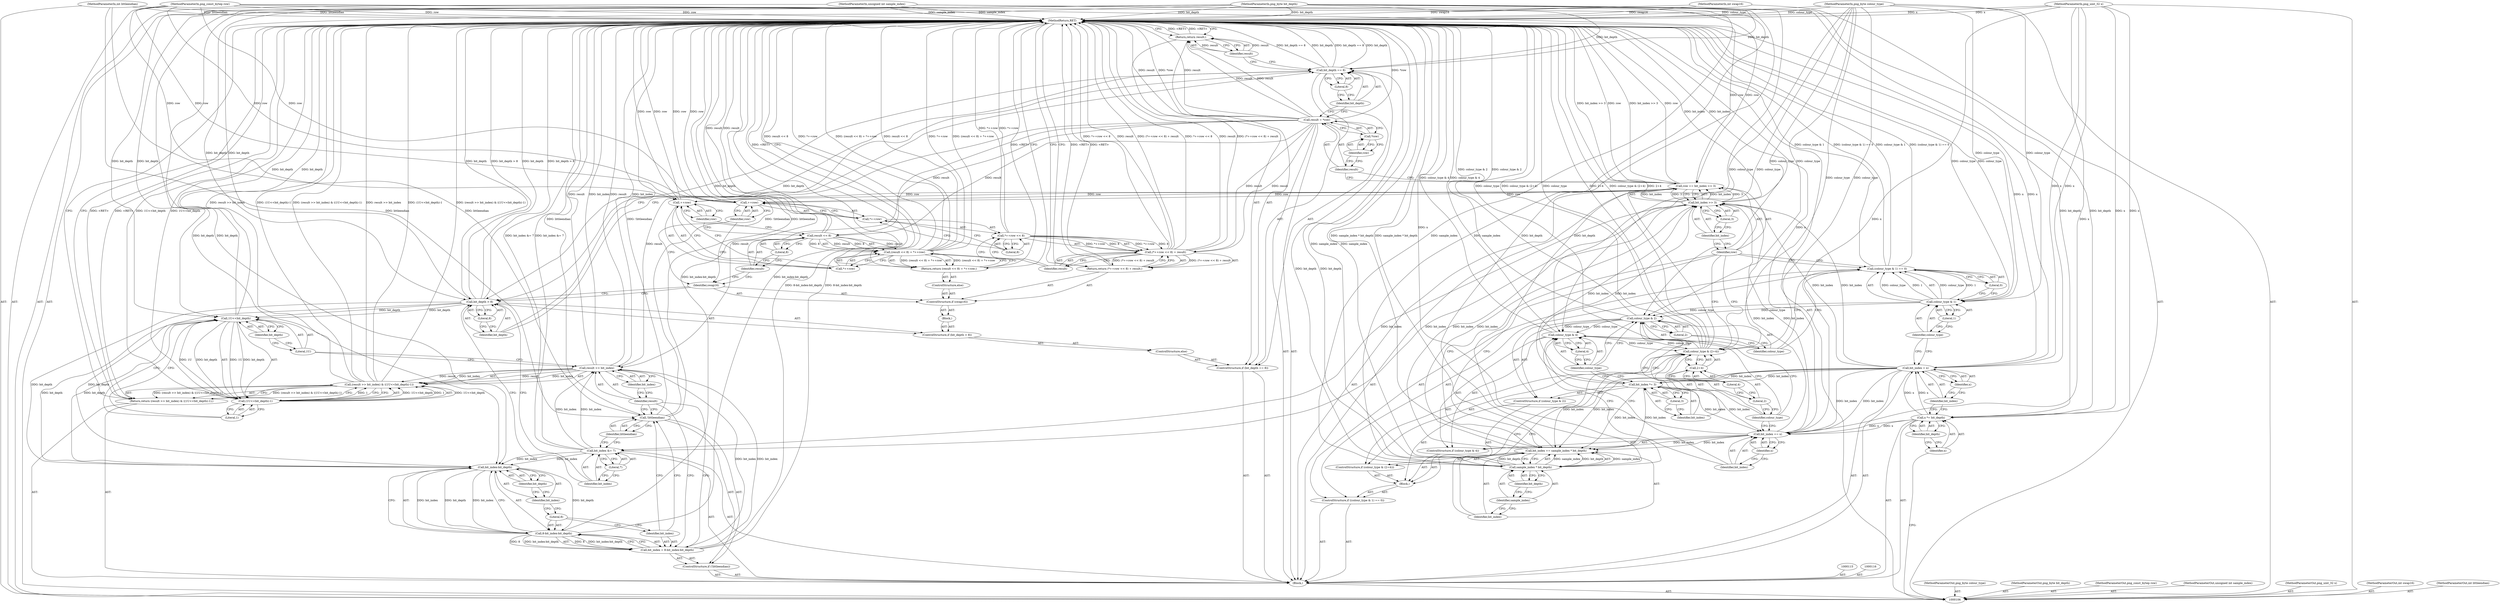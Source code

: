 digraph "0_Android_9d4853418ab2f754c2b63e091c29c5529b8b86ca_126" {
"1000218" [label="(MethodReturn,RET)"];
"1000108" [label="(MethodParameterIn,png_byte colour_type)"];
"1000299" [label="(MethodParameterOut,png_byte colour_type)"];
"1000109" [label="(MethodParameterIn,png_byte bit_depth)"];
"1000300" [label="(MethodParameterOut,png_byte bit_depth)"];
"1000107" [label="(MethodParameterIn,png_const_bytep row)"];
"1000298" [label="(MethodParameterOut,png_const_bytep row)"];
"1000123" [label="(ControlStructure,if ((colour_type & 1) == 0))"];
"1000127" [label="(Literal,1)"];
"1000128" [label="(Literal,0)"];
"1000124" [label="(Call,(colour_type & 1) == 0)"];
"1000125" [label="(Call,colour_type & 1)"];
"1000126" [label="(Identifier,colour_type)"];
"1000129" [label="(Block,)"];
"1000130" [label="(ControlStructure,if (colour_type & 2))"];
"1000133" [label="(Literal,2)"];
"1000131" [label="(Call,colour_type & 2)"];
"1000132" [label="(Identifier,colour_type)"];
"1000136" [label="(Literal,3)"];
"1000134" [label="(Call,bit_index *= 3)"];
"1000135" [label="(Identifier,bit_index)"];
"1000137" [label="(ControlStructure,if (colour_type & 4))"];
"1000140" [label="(Literal,4)"];
"1000138" [label="(Call,colour_type & 4)"];
"1000139" [label="(Identifier,colour_type)"];
"1000143" [label="(Identifier,x)"];
"1000141" [label="(Call,bit_index += x)"];
"1000142" [label="(Identifier,bit_index)"];
"1000144" [label="(ControlStructure,if (colour_type & (2+4)))"];
"1000147" [label="(Call,2+4)"];
"1000148" [label="(Literal,2)"];
"1000149" [label="(Literal,4)"];
"1000145" [label="(Call,colour_type & (2+4))"];
"1000146" [label="(Identifier,colour_type)"];
"1000111" [label="(MethodParameterIn,unsigned int sample_index)"];
"1000302" [label="(MethodParameterOut,unsigned int sample_index)"];
"1000110" [label="(MethodParameterIn,png_uint_32 x)"];
"1000301" [label="(MethodParameterOut,png_uint_32 x)"];
"1000112" [label="(MethodParameterIn,int swap16)"];
"1000303" [label="(MethodParameterOut,int swap16)"];
"1000113" [label="(MethodParameterIn,int littleendian)"];
"1000304" [label="(MethodParameterOut,int littleendian)"];
"1000152" [label="(Call,sample_index * bit_depth)"];
"1000153" [label="(Identifier,sample_index)"];
"1000154" [label="(Identifier,bit_depth)"];
"1000150" [label="(Call,bit_index += sample_index * bit_depth)"];
"1000151" [label="(Identifier,bit_index)"];
"1000157" [label="(Call,bit_index >> 3)"];
"1000158" [label="(Identifier,bit_index)"];
"1000159" [label="(Literal,3)"];
"1000155" [label="(Call,row += bit_index >> 3)"];
"1000156" [label="(Identifier,row)"];
"1000162" [label="(Call,*row)"];
"1000163" [label="(Identifier,row)"];
"1000160" [label="(Call,result = *row)"];
"1000161" [label="(Identifier,result)"];
"1000164" [label="(ControlStructure,if (bit_depth == 8))"];
"1000167" [label="(Literal,8)"];
"1000165" [label="(Call,bit_depth == 8)"];
"1000166" [label="(Identifier,bit_depth)"];
"1000169" [label="(Identifier,result)"];
"1000168" [label="(Return,return result;)"];
"1000114" [label="(Block,)"];
"1000172" [label="(Call,bit_depth > 8)"];
"1000173" [label="(Identifier,bit_depth)"];
"1000174" [label="(Literal,8)"];
"1000170" [label="(ControlStructure,else)"];
"1000171" [label="(ControlStructure,if (bit_depth > 8))"];
"1000175" [label="(Block,)"];
"1000177" [label="(Identifier,swap16)"];
"1000176" [label="(ControlStructure,if (swap16))"];
"1000179" [label="(Call,(*++row << 8) + result)"];
"1000180" [label="(Call,*++row << 8)"];
"1000181" [label="(Call,*++row)"];
"1000182" [label="(Call,++row)"];
"1000183" [label="(Identifier,row)"];
"1000184" [label="(Literal,8)"];
"1000185" [label="(Identifier,result)"];
"1000178" [label="(Return,return (*++row << 8) + result;)"];
"1000186" [label="(ControlStructure,else)"];
"1000188" [label="(Call,(result << 8) + *++row)"];
"1000189" [label="(Call,result << 8)"];
"1000190" [label="(Identifier,result)"];
"1000191" [label="(Literal,8)"];
"1000192" [label="(Call,*++row)"];
"1000193" [label="(Call,++row)"];
"1000194" [label="(Identifier,row)"];
"1000187" [label="(Return,return (result << 8) + *++row;)"];
"1000197" [label="(Literal,7)"];
"1000195" [label="(Call,bit_index &= 7)"];
"1000196" [label="(Identifier,bit_index)"];
"1000198" [label="(ControlStructure,if (!littleendian))"];
"1000199" [label="(Call,!littleendian)"];
"1000200" [label="(Identifier,littleendian)"];
"1000203" [label="(Call,8-bit_index-bit_depth)"];
"1000204" [label="(Literal,8)"];
"1000205" [label="(Call,bit_index-bit_depth)"];
"1000206" [label="(Identifier,bit_index)"];
"1000207" [label="(Identifier,bit_depth)"];
"1000201" [label="(Call,bit_index = 8-bit_index-bit_depth)"];
"1000202" [label="(Identifier,bit_index)"];
"1000209" [label="(Call,(result >> bit_index) & ((1U<<bit_depth)-1))"];
"1000210" [label="(Call,result >> bit_index)"];
"1000211" [label="(Identifier,result)"];
"1000212" [label="(Identifier,bit_index)"];
"1000208" [label="(Return,return (result >> bit_index) & ((1U<<bit_depth)-1);)"];
"1000213" [label="(Call,(1U<<bit_depth)-1)"];
"1000214" [label="(Call,1U<<bit_depth)"];
"1000215" [label="(Literal,1U)"];
"1000216" [label="(Identifier,bit_depth)"];
"1000217" [label="(Literal,1)"];
"1000117" [label="(Call,x *= bit_depth)"];
"1000118" [label="(Identifier,x)"];
"1000119" [label="(Identifier,bit_depth)"];
"1000122" [label="(Identifier,x)"];
"1000120" [label="(Call,bit_index = x)"];
"1000121" [label="(Identifier,bit_index)"];
"1000218" -> "1000106"  [label="AST: "];
"1000218" -> "1000168"  [label="CFG: "];
"1000218" -> "1000178"  [label="CFG: "];
"1000218" -> "1000187"  [label="CFG: "];
"1000218" -> "1000208"  [label="CFG: "];
"1000187" -> "1000218"  [label="DDG: <RET>"];
"1000168" -> "1000218"  [label="DDG: <RET>"];
"1000125" -> "1000218"  [label="DDG: colour_type"];
"1000172" -> "1000218"  [label="DDG: bit_depth > 8"];
"1000172" -> "1000218"  [label="DDG: bit_depth"];
"1000179" -> "1000218"  [label="DDG: result"];
"1000179" -> "1000218"  [label="DDG: (*++row << 8) + result"];
"1000179" -> "1000218"  [label="DDG: *++row << 8"];
"1000189" -> "1000218"  [label="DDG: result"];
"1000180" -> "1000218"  [label="DDG: *++row"];
"1000152" -> "1000218"  [label="DDG: sample_index"];
"1000112" -> "1000218"  [label="DDG: swap16"];
"1000210" -> "1000218"  [label="DDG: bit_index"];
"1000210" -> "1000218"  [label="DDG: result"];
"1000199" -> "1000218"  [label="DDG: !littleendian"];
"1000199" -> "1000218"  [label="DDG: littleendian"];
"1000203" -> "1000218"  [label="DDG: bit_index-bit_depth"];
"1000109" -> "1000218"  [label="DDG: bit_depth"];
"1000188" -> "1000218"  [label="DDG: (result << 8) + *++row"];
"1000188" -> "1000218"  [label="DDG: result << 8"];
"1000188" -> "1000218"  [label="DDG: *++row"];
"1000124" -> "1000218"  [label="DDG: colour_type & 1"];
"1000124" -> "1000218"  [label="DDG: (colour_type & 1) == 0"];
"1000193" -> "1000218"  [label="DDG: row"];
"1000108" -> "1000218"  [label="DDG: colour_type"];
"1000209" -> "1000218"  [label="DDG: (result >> bit_index) & ((1U<<bit_depth)-1)"];
"1000209" -> "1000218"  [label="DDG: result >> bit_index"];
"1000209" -> "1000218"  [label="DDG: (1U<<bit_depth)-1"];
"1000107" -> "1000218"  [label="DDG: row"];
"1000214" -> "1000218"  [label="DDG: bit_depth"];
"1000155" -> "1000218"  [label="DDG: bit_index >> 3"];
"1000155" -> "1000218"  [label="DDG: row"];
"1000213" -> "1000218"  [label="DDG: 1U<<bit_depth"];
"1000165" -> "1000218"  [label="DDG: bit_depth"];
"1000165" -> "1000218"  [label="DDG: bit_depth == 8"];
"1000195" -> "1000218"  [label="DDG: bit_index &= 7"];
"1000150" -> "1000218"  [label="DDG: sample_index * bit_depth"];
"1000157" -> "1000218"  [label="DDG: bit_index"];
"1000201" -> "1000218"  [label="DDG: 8-bit_index-bit_depth"];
"1000113" -> "1000218"  [label="DDG: littleendian"];
"1000110" -> "1000218"  [label="DDG: x"];
"1000141" -> "1000218"  [label="DDG: x"];
"1000120" -> "1000218"  [label="DDG: x"];
"1000145" -> "1000218"  [label="DDG: colour_type & (2+4)"];
"1000145" -> "1000218"  [label="DDG: colour_type"];
"1000145" -> "1000218"  [label="DDG: 2+4"];
"1000138" -> "1000218"  [label="DDG: colour_type & 4"];
"1000160" -> "1000218"  [label="DDG: *row"];
"1000160" -> "1000218"  [label="DDG: result"];
"1000182" -> "1000218"  [label="DDG: row"];
"1000111" -> "1000218"  [label="DDG: sample_index"];
"1000131" -> "1000218"  [label="DDG: colour_type & 2"];
"1000208" -> "1000218"  [label="DDG: <RET>"];
"1000178" -> "1000218"  [label="DDG: <RET>"];
"1000108" -> "1000106"  [label="AST: "];
"1000108" -> "1000218"  [label="DDG: colour_type"];
"1000108" -> "1000125"  [label="DDG: colour_type"];
"1000108" -> "1000131"  [label="DDG: colour_type"];
"1000108" -> "1000138"  [label="DDG: colour_type"];
"1000108" -> "1000145"  [label="DDG: colour_type"];
"1000299" -> "1000106"  [label="AST: "];
"1000109" -> "1000106"  [label="AST: "];
"1000109" -> "1000218"  [label="DDG: bit_depth"];
"1000109" -> "1000117"  [label="DDG: bit_depth"];
"1000109" -> "1000152"  [label="DDG: bit_depth"];
"1000109" -> "1000165"  [label="DDG: bit_depth"];
"1000109" -> "1000172"  [label="DDG: bit_depth"];
"1000109" -> "1000205"  [label="DDG: bit_depth"];
"1000109" -> "1000214"  [label="DDG: bit_depth"];
"1000300" -> "1000106"  [label="AST: "];
"1000107" -> "1000106"  [label="AST: "];
"1000107" -> "1000218"  [label="DDG: row"];
"1000107" -> "1000155"  [label="DDG: row"];
"1000107" -> "1000182"  [label="DDG: row"];
"1000107" -> "1000193"  [label="DDG: row"];
"1000298" -> "1000106"  [label="AST: "];
"1000123" -> "1000114"  [label="AST: "];
"1000124" -> "1000123"  [label="AST: "];
"1000129" -> "1000123"  [label="AST: "];
"1000127" -> "1000125"  [label="AST: "];
"1000127" -> "1000126"  [label="CFG: "];
"1000125" -> "1000127"  [label="CFG: "];
"1000128" -> "1000124"  [label="AST: "];
"1000128" -> "1000125"  [label="CFG: "];
"1000124" -> "1000128"  [label="CFG: "];
"1000124" -> "1000123"  [label="AST: "];
"1000124" -> "1000128"  [label="CFG: "];
"1000125" -> "1000124"  [label="AST: "];
"1000128" -> "1000124"  [label="AST: "];
"1000132" -> "1000124"  [label="CFG: "];
"1000156" -> "1000124"  [label="CFG: "];
"1000124" -> "1000218"  [label="DDG: colour_type & 1"];
"1000124" -> "1000218"  [label="DDG: (colour_type & 1) == 0"];
"1000125" -> "1000124"  [label="DDG: colour_type"];
"1000125" -> "1000124"  [label="DDG: 1"];
"1000125" -> "1000124"  [label="AST: "];
"1000125" -> "1000127"  [label="CFG: "];
"1000126" -> "1000125"  [label="AST: "];
"1000127" -> "1000125"  [label="AST: "];
"1000128" -> "1000125"  [label="CFG: "];
"1000125" -> "1000218"  [label="DDG: colour_type"];
"1000125" -> "1000124"  [label="DDG: colour_type"];
"1000125" -> "1000124"  [label="DDG: 1"];
"1000108" -> "1000125"  [label="DDG: colour_type"];
"1000125" -> "1000131"  [label="DDG: colour_type"];
"1000126" -> "1000125"  [label="AST: "];
"1000126" -> "1000120"  [label="CFG: "];
"1000127" -> "1000126"  [label="CFG: "];
"1000129" -> "1000123"  [label="AST: "];
"1000130" -> "1000129"  [label="AST: "];
"1000137" -> "1000129"  [label="AST: "];
"1000144" -> "1000129"  [label="AST: "];
"1000130" -> "1000129"  [label="AST: "];
"1000131" -> "1000130"  [label="AST: "];
"1000134" -> "1000130"  [label="AST: "];
"1000133" -> "1000131"  [label="AST: "];
"1000133" -> "1000132"  [label="CFG: "];
"1000131" -> "1000133"  [label="CFG: "];
"1000131" -> "1000130"  [label="AST: "];
"1000131" -> "1000133"  [label="CFG: "];
"1000132" -> "1000131"  [label="AST: "];
"1000133" -> "1000131"  [label="AST: "];
"1000135" -> "1000131"  [label="CFG: "];
"1000139" -> "1000131"  [label="CFG: "];
"1000131" -> "1000218"  [label="DDG: colour_type & 2"];
"1000125" -> "1000131"  [label="DDG: colour_type"];
"1000108" -> "1000131"  [label="DDG: colour_type"];
"1000131" -> "1000138"  [label="DDG: colour_type"];
"1000132" -> "1000131"  [label="AST: "];
"1000132" -> "1000124"  [label="CFG: "];
"1000133" -> "1000132"  [label="CFG: "];
"1000136" -> "1000134"  [label="AST: "];
"1000136" -> "1000135"  [label="CFG: "];
"1000134" -> "1000136"  [label="CFG: "];
"1000134" -> "1000130"  [label="AST: "];
"1000134" -> "1000136"  [label="CFG: "];
"1000135" -> "1000134"  [label="AST: "];
"1000136" -> "1000134"  [label="AST: "];
"1000139" -> "1000134"  [label="CFG: "];
"1000120" -> "1000134"  [label="DDG: bit_index"];
"1000134" -> "1000141"  [label="DDG: bit_index"];
"1000134" -> "1000150"  [label="DDG: bit_index"];
"1000134" -> "1000157"  [label="DDG: bit_index"];
"1000135" -> "1000134"  [label="AST: "];
"1000135" -> "1000131"  [label="CFG: "];
"1000136" -> "1000135"  [label="CFG: "];
"1000137" -> "1000129"  [label="AST: "];
"1000138" -> "1000137"  [label="AST: "];
"1000141" -> "1000137"  [label="AST: "];
"1000140" -> "1000138"  [label="AST: "];
"1000140" -> "1000139"  [label="CFG: "];
"1000138" -> "1000140"  [label="CFG: "];
"1000138" -> "1000137"  [label="AST: "];
"1000138" -> "1000140"  [label="CFG: "];
"1000139" -> "1000138"  [label="AST: "];
"1000140" -> "1000138"  [label="AST: "];
"1000142" -> "1000138"  [label="CFG: "];
"1000146" -> "1000138"  [label="CFG: "];
"1000138" -> "1000218"  [label="DDG: colour_type & 4"];
"1000131" -> "1000138"  [label="DDG: colour_type"];
"1000108" -> "1000138"  [label="DDG: colour_type"];
"1000138" -> "1000145"  [label="DDG: colour_type"];
"1000139" -> "1000138"  [label="AST: "];
"1000139" -> "1000134"  [label="CFG: "];
"1000139" -> "1000131"  [label="CFG: "];
"1000140" -> "1000139"  [label="CFG: "];
"1000143" -> "1000141"  [label="AST: "];
"1000143" -> "1000142"  [label="CFG: "];
"1000141" -> "1000143"  [label="CFG: "];
"1000141" -> "1000137"  [label="AST: "];
"1000141" -> "1000143"  [label="CFG: "];
"1000142" -> "1000141"  [label="AST: "];
"1000143" -> "1000141"  [label="AST: "];
"1000146" -> "1000141"  [label="CFG: "];
"1000141" -> "1000218"  [label="DDG: x"];
"1000110" -> "1000141"  [label="DDG: x"];
"1000117" -> "1000141"  [label="DDG: x"];
"1000120" -> "1000141"  [label="DDG: bit_index"];
"1000134" -> "1000141"  [label="DDG: bit_index"];
"1000141" -> "1000150"  [label="DDG: bit_index"];
"1000141" -> "1000157"  [label="DDG: bit_index"];
"1000142" -> "1000141"  [label="AST: "];
"1000142" -> "1000138"  [label="CFG: "];
"1000143" -> "1000142"  [label="CFG: "];
"1000144" -> "1000129"  [label="AST: "];
"1000145" -> "1000144"  [label="AST: "];
"1000150" -> "1000144"  [label="AST: "];
"1000147" -> "1000145"  [label="AST: "];
"1000147" -> "1000149"  [label="CFG: "];
"1000148" -> "1000147"  [label="AST: "];
"1000149" -> "1000147"  [label="AST: "];
"1000145" -> "1000147"  [label="CFG: "];
"1000148" -> "1000147"  [label="AST: "];
"1000148" -> "1000146"  [label="CFG: "];
"1000149" -> "1000148"  [label="CFG: "];
"1000149" -> "1000147"  [label="AST: "];
"1000149" -> "1000148"  [label="CFG: "];
"1000147" -> "1000149"  [label="CFG: "];
"1000145" -> "1000144"  [label="AST: "];
"1000145" -> "1000147"  [label="CFG: "];
"1000146" -> "1000145"  [label="AST: "];
"1000147" -> "1000145"  [label="AST: "];
"1000151" -> "1000145"  [label="CFG: "];
"1000156" -> "1000145"  [label="CFG: "];
"1000145" -> "1000218"  [label="DDG: colour_type & (2+4)"];
"1000145" -> "1000218"  [label="DDG: colour_type"];
"1000145" -> "1000218"  [label="DDG: 2+4"];
"1000138" -> "1000145"  [label="DDG: colour_type"];
"1000108" -> "1000145"  [label="DDG: colour_type"];
"1000146" -> "1000145"  [label="AST: "];
"1000146" -> "1000141"  [label="CFG: "];
"1000146" -> "1000138"  [label="CFG: "];
"1000148" -> "1000146"  [label="CFG: "];
"1000111" -> "1000106"  [label="AST: "];
"1000111" -> "1000218"  [label="DDG: sample_index"];
"1000111" -> "1000152"  [label="DDG: sample_index"];
"1000302" -> "1000106"  [label="AST: "];
"1000110" -> "1000106"  [label="AST: "];
"1000110" -> "1000218"  [label="DDG: x"];
"1000110" -> "1000117"  [label="DDG: x"];
"1000110" -> "1000120"  [label="DDG: x"];
"1000110" -> "1000141"  [label="DDG: x"];
"1000301" -> "1000106"  [label="AST: "];
"1000112" -> "1000106"  [label="AST: "];
"1000112" -> "1000218"  [label="DDG: swap16"];
"1000303" -> "1000106"  [label="AST: "];
"1000113" -> "1000106"  [label="AST: "];
"1000113" -> "1000218"  [label="DDG: littleendian"];
"1000113" -> "1000199"  [label="DDG: littleendian"];
"1000304" -> "1000106"  [label="AST: "];
"1000152" -> "1000150"  [label="AST: "];
"1000152" -> "1000154"  [label="CFG: "];
"1000153" -> "1000152"  [label="AST: "];
"1000154" -> "1000152"  [label="AST: "];
"1000150" -> "1000152"  [label="CFG: "];
"1000152" -> "1000218"  [label="DDG: sample_index"];
"1000152" -> "1000150"  [label="DDG: sample_index"];
"1000152" -> "1000150"  [label="DDG: bit_depth"];
"1000111" -> "1000152"  [label="DDG: sample_index"];
"1000109" -> "1000152"  [label="DDG: bit_depth"];
"1000152" -> "1000165"  [label="DDG: bit_depth"];
"1000153" -> "1000152"  [label="AST: "];
"1000153" -> "1000151"  [label="CFG: "];
"1000154" -> "1000153"  [label="CFG: "];
"1000154" -> "1000152"  [label="AST: "];
"1000154" -> "1000153"  [label="CFG: "];
"1000152" -> "1000154"  [label="CFG: "];
"1000150" -> "1000144"  [label="AST: "];
"1000150" -> "1000152"  [label="CFG: "];
"1000151" -> "1000150"  [label="AST: "];
"1000152" -> "1000150"  [label="AST: "];
"1000156" -> "1000150"  [label="CFG: "];
"1000150" -> "1000218"  [label="DDG: sample_index * bit_depth"];
"1000152" -> "1000150"  [label="DDG: sample_index"];
"1000152" -> "1000150"  [label="DDG: bit_depth"];
"1000141" -> "1000150"  [label="DDG: bit_index"];
"1000120" -> "1000150"  [label="DDG: bit_index"];
"1000134" -> "1000150"  [label="DDG: bit_index"];
"1000150" -> "1000157"  [label="DDG: bit_index"];
"1000151" -> "1000150"  [label="AST: "];
"1000151" -> "1000145"  [label="CFG: "];
"1000153" -> "1000151"  [label="CFG: "];
"1000157" -> "1000155"  [label="AST: "];
"1000157" -> "1000159"  [label="CFG: "];
"1000158" -> "1000157"  [label="AST: "];
"1000159" -> "1000157"  [label="AST: "];
"1000155" -> "1000157"  [label="CFG: "];
"1000157" -> "1000218"  [label="DDG: bit_index"];
"1000157" -> "1000155"  [label="DDG: bit_index"];
"1000157" -> "1000155"  [label="DDG: 3"];
"1000141" -> "1000157"  [label="DDG: bit_index"];
"1000150" -> "1000157"  [label="DDG: bit_index"];
"1000120" -> "1000157"  [label="DDG: bit_index"];
"1000134" -> "1000157"  [label="DDG: bit_index"];
"1000157" -> "1000195"  [label="DDG: bit_index"];
"1000158" -> "1000157"  [label="AST: "];
"1000158" -> "1000156"  [label="CFG: "];
"1000159" -> "1000158"  [label="CFG: "];
"1000159" -> "1000157"  [label="AST: "];
"1000159" -> "1000158"  [label="CFG: "];
"1000157" -> "1000159"  [label="CFG: "];
"1000155" -> "1000114"  [label="AST: "];
"1000155" -> "1000157"  [label="CFG: "];
"1000156" -> "1000155"  [label="AST: "];
"1000157" -> "1000155"  [label="AST: "];
"1000161" -> "1000155"  [label="CFG: "];
"1000155" -> "1000218"  [label="DDG: bit_index >> 3"];
"1000155" -> "1000218"  [label="DDG: row"];
"1000157" -> "1000155"  [label="DDG: bit_index"];
"1000157" -> "1000155"  [label="DDG: 3"];
"1000107" -> "1000155"  [label="DDG: row"];
"1000155" -> "1000182"  [label="DDG: row"];
"1000155" -> "1000193"  [label="DDG: row"];
"1000156" -> "1000155"  [label="AST: "];
"1000156" -> "1000150"  [label="CFG: "];
"1000156" -> "1000145"  [label="CFG: "];
"1000156" -> "1000124"  [label="CFG: "];
"1000158" -> "1000156"  [label="CFG: "];
"1000162" -> "1000160"  [label="AST: "];
"1000162" -> "1000163"  [label="CFG: "];
"1000163" -> "1000162"  [label="AST: "];
"1000160" -> "1000162"  [label="CFG: "];
"1000163" -> "1000162"  [label="AST: "];
"1000163" -> "1000161"  [label="CFG: "];
"1000162" -> "1000163"  [label="CFG: "];
"1000160" -> "1000114"  [label="AST: "];
"1000160" -> "1000162"  [label="CFG: "];
"1000161" -> "1000160"  [label="AST: "];
"1000162" -> "1000160"  [label="AST: "];
"1000166" -> "1000160"  [label="CFG: "];
"1000160" -> "1000218"  [label="DDG: *row"];
"1000160" -> "1000218"  [label="DDG: result"];
"1000160" -> "1000168"  [label="DDG: result"];
"1000160" -> "1000179"  [label="DDG: result"];
"1000160" -> "1000189"  [label="DDG: result"];
"1000160" -> "1000210"  [label="DDG: result"];
"1000161" -> "1000160"  [label="AST: "];
"1000161" -> "1000155"  [label="CFG: "];
"1000163" -> "1000161"  [label="CFG: "];
"1000164" -> "1000114"  [label="AST: "];
"1000165" -> "1000164"  [label="AST: "];
"1000168" -> "1000164"  [label="AST: "];
"1000170" -> "1000164"  [label="AST: "];
"1000167" -> "1000165"  [label="AST: "];
"1000167" -> "1000166"  [label="CFG: "];
"1000165" -> "1000167"  [label="CFG: "];
"1000165" -> "1000164"  [label="AST: "];
"1000165" -> "1000167"  [label="CFG: "];
"1000166" -> "1000165"  [label="AST: "];
"1000167" -> "1000165"  [label="AST: "];
"1000169" -> "1000165"  [label="CFG: "];
"1000173" -> "1000165"  [label="CFG: "];
"1000165" -> "1000218"  [label="DDG: bit_depth"];
"1000165" -> "1000218"  [label="DDG: bit_depth == 8"];
"1000152" -> "1000165"  [label="DDG: bit_depth"];
"1000109" -> "1000165"  [label="DDG: bit_depth"];
"1000165" -> "1000172"  [label="DDG: bit_depth"];
"1000166" -> "1000165"  [label="AST: "];
"1000166" -> "1000160"  [label="CFG: "];
"1000167" -> "1000166"  [label="CFG: "];
"1000169" -> "1000168"  [label="AST: "];
"1000169" -> "1000165"  [label="CFG: "];
"1000168" -> "1000169"  [label="CFG: "];
"1000169" -> "1000168"  [label="DDG: result"];
"1000168" -> "1000164"  [label="AST: "];
"1000168" -> "1000169"  [label="CFG: "];
"1000169" -> "1000168"  [label="AST: "];
"1000218" -> "1000168"  [label="CFG: "];
"1000168" -> "1000218"  [label="DDG: <RET>"];
"1000169" -> "1000168"  [label="DDG: result"];
"1000160" -> "1000168"  [label="DDG: result"];
"1000114" -> "1000106"  [label="AST: "];
"1000115" -> "1000114"  [label="AST: "];
"1000116" -> "1000114"  [label="AST: "];
"1000117" -> "1000114"  [label="AST: "];
"1000120" -> "1000114"  [label="AST: "];
"1000123" -> "1000114"  [label="AST: "];
"1000155" -> "1000114"  [label="AST: "];
"1000160" -> "1000114"  [label="AST: "];
"1000164" -> "1000114"  [label="AST: "];
"1000195" -> "1000114"  [label="AST: "];
"1000198" -> "1000114"  [label="AST: "];
"1000208" -> "1000114"  [label="AST: "];
"1000172" -> "1000171"  [label="AST: "];
"1000172" -> "1000174"  [label="CFG: "];
"1000173" -> "1000172"  [label="AST: "];
"1000174" -> "1000172"  [label="AST: "];
"1000177" -> "1000172"  [label="CFG: "];
"1000196" -> "1000172"  [label="CFG: "];
"1000172" -> "1000218"  [label="DDG: bit_depth > 8"];
"1000172" -> "1000218"  [label="DDG: bit_depth"];
"1000165" -> "1000172"  [label="DDG: bit_depth"];
"1000109" -> "1000172"  [label="DDG: bit_depth"];
"1000172" -> "1000205"  [label="DDG: bit_depth"];
"1000172" -> "1000214"  [label="DDG: bit_depth"];
"1000173" -> "1000172"  [label="AST: "];
"1000173" -> "1000165"  [label="CFG: "];
"1000174" -> "1000173"  [label="CFG: "];
"1000174" -> "1000172"  [label="AST: "];
"1000174" -> "1000173"  [label="CFG: "];
"1000172" -> "1000174"  [label="CFG: "];
"1000170" -> "1000164"  [label="AST: "];
"1000171" -> "1000170"  [label="AST: "];
"1000171" -> "1000170"  [label="AST: "];
"1000172" -> "1000171"  [label="AST: "];
"1000175" -> "1000171"  [label="AST: "];
"1000175" -> "1000171"  [label="AST: "];
"1000176" -> "1000175"  [label="AST: "];
"1000177" -> "1000176"  [label="AST: "];
"1000177" -> "1000172"  [label="CFG: "];
"1000183" -> "1000177"  [label="CFG: "];
"1000190" -> "1000177"  [label="CFG: "];
"1000176" -> "1000175"  [label="AST: "];
"1000177" -> "1000176"  [label="AST: "];
"1000178" -> "1000176"  [label="AST: "];
"1000186" -> "1000176"  [label="AST: "];
"1000179" -> "1000178"  [label="AST: "];
"1000179" -> "1000185"  [label="CFG: "];
"1000180" -> "1000179"  [label="AST: "];
"1000185" -> "1000179"  [label="AST: "];
"1000178" -> "1000179"  [label="CFG: "];
"1000179" -> "1000218"  [label="DDG: result"];
"1000179" -> "1000218"  [label="DDG: (*++row << 8) + result"];
"1000179" -> "1000218"  [label="DDG: *++row << 8"];
"1000179" -> "1000178"  [label="DDG: (*++row << 8) + result"];
"1000180" -> "1000179"  [label="DDG: *++row"];
"1000180" -> "1000179"  [label="DDG: 8"];
"1000160" -> "1000179"  [label="DDG: result"];
"1000180" -> "1000179"  [label="AST: "];
"1000180" -> "1000184"  [label="CFG: "];
"1000181" -> "1000180"  [label="AST: "];
"1000184" -> "1000180"  [label="AST: "];
"1000185" -> "1000180"  [label="CFG: "];
"1000180" -> "1000218"  [label="DDG: *++row"];
"1000180" -> "1000179"  [label="DDG: *++row"];
"1000180" -> "1000179"  [label="DDG: 8"];
"1000181" -> "1000180"  [label="AST: "];
"1000181" -> "1000182"  [label="CFG: "];
"1000182" -> "1000181"  [label="AST: "];
"1000184" -> "1000181"  [label="CFG: "];
"1000182" -> "1000181"  [label="AST: "];
"1000182" -> "1000183"  [label="CFG: "];
"1000183" -> "1000182"  [label="AST: "];
"1000181" -> "1000182"  [label="CFG: "];
"1000182" -> "1000218"  [label="DDG: row"];
"1000155" -> "1000182"  [label="DDG: row"];
"1000107" -> "1000182"  [label="DDG: row"];
"1000183" -> "1000182"  [label="AST: "];
"1000183" -> "1000177"  [label="CFG: "];
"1000182" -> "1000183"  [label="CFG: "];
"1000184" -> "1000180"  [label="AST: "];
"1000184" -> "1000181"  [label="CFG: "];
"1000180" -> "1000184"  [label="CFG: "];
"1000185" -> "1000179"  [label="AST: "];
"1000185" -> "1000180"  [label="CFG: "];
"1000179" -> "1000185"  [label="CFG: "];
"1000178" -> "1000176"  [label="AST: "];
"1000178" -> "1000179"  [label="CFG: "];
"1000179" -> "1000178"  [label="AST: "];
"1000218" -> "1000178"  [label="CFG: "];
"1000178" -> "1000218"  [label="DDG: <RET>"];
"1000179" -> "1000178"  [label="DDG: (*++row << 8) + result"];
"1000186" -> "1000176"  [label="AST: "];
"1000187" -> "1000186"  [label="AST: "];
"1000188" -> "1000187"  [label="AST: "];
"1000188" -> "1000192"  [label="CFG: "];
"1000189" -> "1000188"  [label="AST: "];
"1000192" -> "1000188"  [label="AST: "];
"1000187" -> "1000188"  [label="CFG: "];
"1000188" -> "1000218"  [label="DDG: (result << 8) + *++row"];
"1000188" -> "1000218"  [label="DDG: result << 8"];
"1000188" -> "1000218"  [label="DDG: *++row"];
"1000188" -> "1000187"  [label="DDG: (result << 8) + *++row"];
"1000189" -> "1000188"  [label="DDG: result"];
"1000189" -> "1000188"  [label="DDG: 8"];
"1000189" -> "1000188"  [label="AST: "];
"1000189" -> "1000191"  [label="CFG: "];
"1000190" -> "1000189"  [label="AST: "];
"1000191" -> "1000189"  [label="AST: "];
"1000194" -> "1000189"  [label="CFG: "];
"1000189" -> "1000218"  [label="DDG: result"];
"1000189" -> "1000188"  [label="DDG: result"];
"1000189" -> "1000188"  [label="DDG: 8"];
"1000160" -> "1000189"  [label="DDG: result"];
"1000190" -> "1000189"  [label="AST: "];
"1000190" -> "1000177"  [label="CFG: "];
"1000191" -> "1000190"  [label="CFG: "];
"1000191" -> "1000189"  [label="AST: "];
"1000191" -> "1000190"  [label="CFG: "];
"1000189" -> "1000191"  [label="CFG: "];
"1000192" -> "1000188"  [label="AST: "];
"1000192" -> "1000193"  [label="CFG: "];
"1000193" -> "1000192"  [label="AST: "];
"1000188" -> "1000192"  [label="CFG: "];
"1000193" -> "1000192"  [label="AST: "];
"1000193" -> "1000194"  [label="CFG: "];
"1000194" -> "1000193"  [label="AST: "];
"1000192" -> "1000193"  [label="CFG: "];
"1000193" -> "1000218"  [label="DDG: row"];
"1000155" -> "1000193"  [label="DDG: row"];
"1000107" -> "1000193"  [label="DDG: row"];
"1000194" -> "1000193"  [label="AST: "];
"1000194" -> "1000189"  [label="CFG: "];
"1000193" -> "1000194"  [label="CFG: "];
"1000187" -> "1000186"  [label="AST: "];
"1000187" -> "1000188"  [label="CFG: "];
"1000188" -> "1000187"  [label="AST: "];
"1000218" -> "1000187"  [label="CFG: "];
"1000187" -> "1000218"  [label="DDG: <RET>"];
"1000188" -> "1000187"  [label="DDG: (result << 8) + *++row"];
"1000197" -> "1000195"  [label="AST: "];
"1000197" -> "1000196"  [label="CFG: "];
"1000195" -> "1000197"  [label="CFG: "];
"1000195" -> "1000114"  [label="AST: "];
"1000195" -> "1000197"  [label="CFG: "];
"1000196" -> "1000195"  [label="AST: "];
"1000197" -> "1000195"  [label="AST: "];
"1000200" -> "1000195"  [label="CFG: "];
"1000195" -> "1000218"  [label="DDG: bit_index &= 7"];
"1000157" -> "1000195"  [label="DDG: bit_index"];
"1000195" -> "1000205"  [label="DDG: bit_index"];
"1000195" -> "1000210"  [label="DDG: bit_index"];
"1000196" -> "1000195"  [label="AST: "];
"1000196" -> "1000172"  [label="CFG: "];
"1000197" -> "1000196"  [label="CFG: "];
"1000198" -> "1000114"  [label="AST: "];
"1000199" -> "1000198"  [label="AST: "];
"1000201" -> "1000198"  [label="AST: "];
"1000199" -> "1000198"  [label="AST: "];
"1000199" -> "1000200"  [label="CFG: "];
"1000200" -> "1000199"  [label="AST: "];
"1000202" -> "1000199"  [label="CFG: "];
"1000211" -> "1000199"  [label="CFG: "];
"1000199" -> "1000218"  [label="DDG: !littleendian"];
"1000199" -> "1000218"  [label="DDG: littleendian"];
"1000113" -> "1000199"  [label="DDG: littleendian"];
"1000200" -> "1000199"  [label="AST: "];
"1000200" -> "1000195"  [label="CFG: "];
"1000199" -> "1000200"  [label="CFG: "];
"1000203" -> "1000201"  [label="AST: "];
"1000203" -> "1000205"  [label="CFG: "];
"1000204" -> "1000203"  [label="AST: "];
"1000205" -> "1000203"  [label="AST: "];
"1000201" -> "1000203"  [label="CFG: "];
"1000203" -> "1000218"  [label="DDG: bit_index-bit_depth"];
"1000203" -> "1000201"  [label="DDG: 8"];
"1000203" -> "1000201"  [label="DDG: bit_index-bit_depth"];
"1000205" -> "1000203"  [label="DDG: bit_index"];
"1000205" -> "1000203"  [label="DDG: bit_depth"];
"1000204" -> "1000203"  [label="AST: "];
"1000204" -> "1000202"  [label="CFG: "];
"1000206" -> "1000204"  [label="CFG: "];
"1000205" -> "1000203"  [label="AST: "];
"1000205" -> "1000207"  [label="CFG: "];
"1000206" -> "1000205"  [label="AST: "];
"1000207" -> "1000205"  [label="AST: "];
"1000203" -> "1000205"  [label="CFG: "];
"1000205" -> "1000203"  [label="DDG: bit_index"];
"1000205" -> "1000203"  [label="DDG: bit_depth"];
"1000195" -> "1000205"  [label="DDG: bit_index"];
"1000172" -> "1000205"  [label="DDG: bit_depth"];
"1000109" -> "1000205"  [label="DDG: bit_depth"];
"1000205" -> "1000214"  [label="DDG: bit_depth"];
"1000206" -> "1000205"  [label="AST: "];
"1000206" -> "1000204"  [label="CFG: "];
"1000207" -> "1000206"  [label="CFG: "];
"1000207" -> "1000205"  [label="AST: "];
"1000207" -> "1000206"  [label="CFG: "];
"1000205" -> "1000207"  [label="CFG: "];
"1000201" -> "1000198"  [label="AST: "];
"1000201" -> "1000203"  [label="CFG: "];
"1000202" -> "1000201"  [label="AST: "];
"1000203" -> "1000201"  [label="AST: "];
"1000211" -> "1000201"  [label="CFG: "];
"1000201" -> "1000218"  [label="DDG: 8-bit_index-bit_depth"];
"1000203" -> "1000201"  [label="DDG: 8"];
"1000203" -> "1000201"  [label="DDG: bit_index-bit_depth"];
"1000201" -> "1000210"  [label="DDG: bit_index"];
"1000202" -> "1000201"  [label="AST: "];
"1000202" -> "1000199"  [label="CFG: "];
"1000204" -> "1000202"  [label="CFG: "];
"1000209" -> "1000208"  [label="AST: "];
"1000209" -> "1000213"  [label="CFG: "];
"1000210" -> "1000209"  [label="AST: "];
"1000213" -> "1000209"  [label="AST: "];
"1000208" -> "1000209"  [label="CFG: "];
"1000209" -> "1000218"  [label="DDG: (result >> bit_index) & ((1U<<bit_depth)-1)"];
"1000209" -> "1000218"  [label="DDG: result >> bit_index"];
"1000209" -> "1000218"  [label="DDG: (1U<<bit_depth)-1"];
"1000209" -> "1000208"  [label="DDG: (result >> bit_index) & ((1U<<bit_depth)-1)"];
"1000210" -> "1000209"  [label="DDG: result"];
"1000210" -> "1000209"  [label="DDG: bit_index"];
"1000213" -> "1000209"  [label="DDG: 1U<<bit_depth"];
"1000213" -> "1000209"  [label="DDG: 1"];
"1000210" -> "1000209"  [label="AST: "];
"1000210" -> "1000212"  [label="CFG: "];
"1000211" -> "1000210"  [label="AST: "];
"1000212" -> "1000210"  [label="AST: "];
"1000215" -> "1000210"  [label="CFG: "];
"1000210" -> "1000218"  [label="DDG: bit_index"];
"1000210" -> "1000218"  [label="DDG: result"];
"1000210" -> "1000209"  [label="DDG: result"];
"1000210" -> "1000209"  [label="DDG: bit_index"];
"1000160" -> "1000210"  [label="DDG: result"];
"1000195" -> "1000210"  [label="DDG: bit_index"];
"1000201" -> "1000210"  [label="DDG: bit_index"];
"1000211" -> "1000210"  [label="AST: "];
"1000211" -> "1000201"  [label="CFG: "];
"1000211" -> "1000199"  [label="CFG: "];
"1000212" -> "1000211"  [label="CFG: "];
"1000212" -> "1000210"  [label="AST: "];
"1000212" -> "1000211"  [label="CFG: "];
"1000210" -> "1000212"  [label="CFG: "];
"1000208" -> "1000114"  [label="AST: "];
"1000208" -> "1000209"  [label="CFG: "];
"1000209" -> "1000208"  [label="AST: "];
"1000218" -> "1000208"  [label="CFG: "];
"1000208" -> "1000218"  [label="DDG: <RET>"];
"1000209" -> "1000208"  [label="DDG: (result >> bit_index) & ((1U<<bit_depth)-1)"];
"1000213" -> "1000209"  [label="AST: "];
"1000213" -> "1000217"  [label="CFG: "];
"1000214" -> "1000213"  [label="AST: "];
"1000217" -> "1000213"  [label="AST: "];
"1000209" -> "1000213"  [label="CFG: "];
"1000213" -> "1000218"  [label="DDG: 1U<<bit_depth"];
"1000213" -> "1000209"  [label="DDG: 1U<<bit_depth"];
"1000213" -> "1000209"  [label="DDG: 1"];
"1000214" -> "1000213"  [label="DDG: 1U"];
"1000214" -> "1000213"  [label="DDG: bit_depth"];
"1000214" -> "1000213"  [label="AST: "];
"1000214" -> "1000216"  [label="CFG: "];
"1000215" -> "1000214"  [label="AST: "];
"1000216" -> "1000214"  [label="AST: "];
"1000217" -> "1000214"  [label="CFG: "];
"1000214" -> "1000218"  [label="DDG: bit_depth"];
"1000214" -> "1000213"  [label="DDG: 1U"];
"1000214" -> "1000213"  [label="DDG: bit_depth"];
"1000205" -> "1000214"  [label="DDG: bit_depth"];
"1000172" -> "1000214"  [label="DDG: bit_depth"];
"1000109" -> "1000214"  [label="DDG: bit_depth"];
"1000215" -> "1000214"  [label="AST: "];
"1000215" -> "1000210"  [label="CFG: "];
"1000216" -> "1000215"  [label="CFG: "];
"1000216" -> "1000214"  [label="AST: "];
"1000216" -> "1000215"  [label="CFG: "];
"1000214" -> "1000216"  [label="CFG: "];
"1000217" -> "1000213"  [label="AST: "];
"1000217" -> "1000214"  [label="CFG: "];
"1000213" -> "1000217"  [label="CFG: "];
"1000117" -> "1000114"  [label="AST: "];
"1000117" -> "1000119"  [label="CFG: "];
"1000118" -> "1000117"  [label="AST: "];
"1000119" -> "1000117"  [label="AST: "];
"1000121" -> "1000117"  [label="CFG: "];
"1000109" -> "1000117"  [label="DDG: bit_depth"];
"1000110" -> "1000117"  [label="DDG: x"];
"1000117" -> "1000120"  [label="DDG: x"];
"1000117" -> "1000141"  [label="DDG: x"];
"1000118" -> "1000117"  [label="AST: "];
"1000118" -> "1000106"  [label="CFG: "];
"1000119" -> "1000118"  [label="CFG: "];
"1000119" -> "1000117"  [label="AST: "];
"1000119" -> "1000118"  [label="CFG: "];
"1000117" -> "1000119"  [label="CFG: "];
"1000122" -> "1000120"  [label="AST: "];
"1000122" -> "1000121"  [label="CFG: "];
"1000120" -> "1000122"  [label="CFG: "];
"1000120" -> "1000114"  [label="AST: "];
"1000120" -> "1000122"  [label="CFG: "];
"1000121" -> "1000120"  [label="AST: "];
"1000122" -> "1000120"  [label="AST: "];
"1000126" -> "1000120"  [label="CFG: "];
"1000120" -> "1000218"  [label="DDG: x"];
"1000117" -> "1000120"  [label="DDG: x"];
"1000110" -> "1000120"  [label="DDG: x"];
"1000120" -> "1000134"  [label="DDG: bit_index"];
"1000120" -> "1000141"  [label="DDG: bit_index"];
"1000120" -> "1000150"  [label="DDG: bit_index"];
"1000120" -> "1000157"  [label="DDG: bit_index"];
"1000121" -> "1000120"  [label="AST: "];
"1000121" -> "1000117"  [label="CFG: "];
"1000122" -> "1000121"  [label="CFG: "];
}
